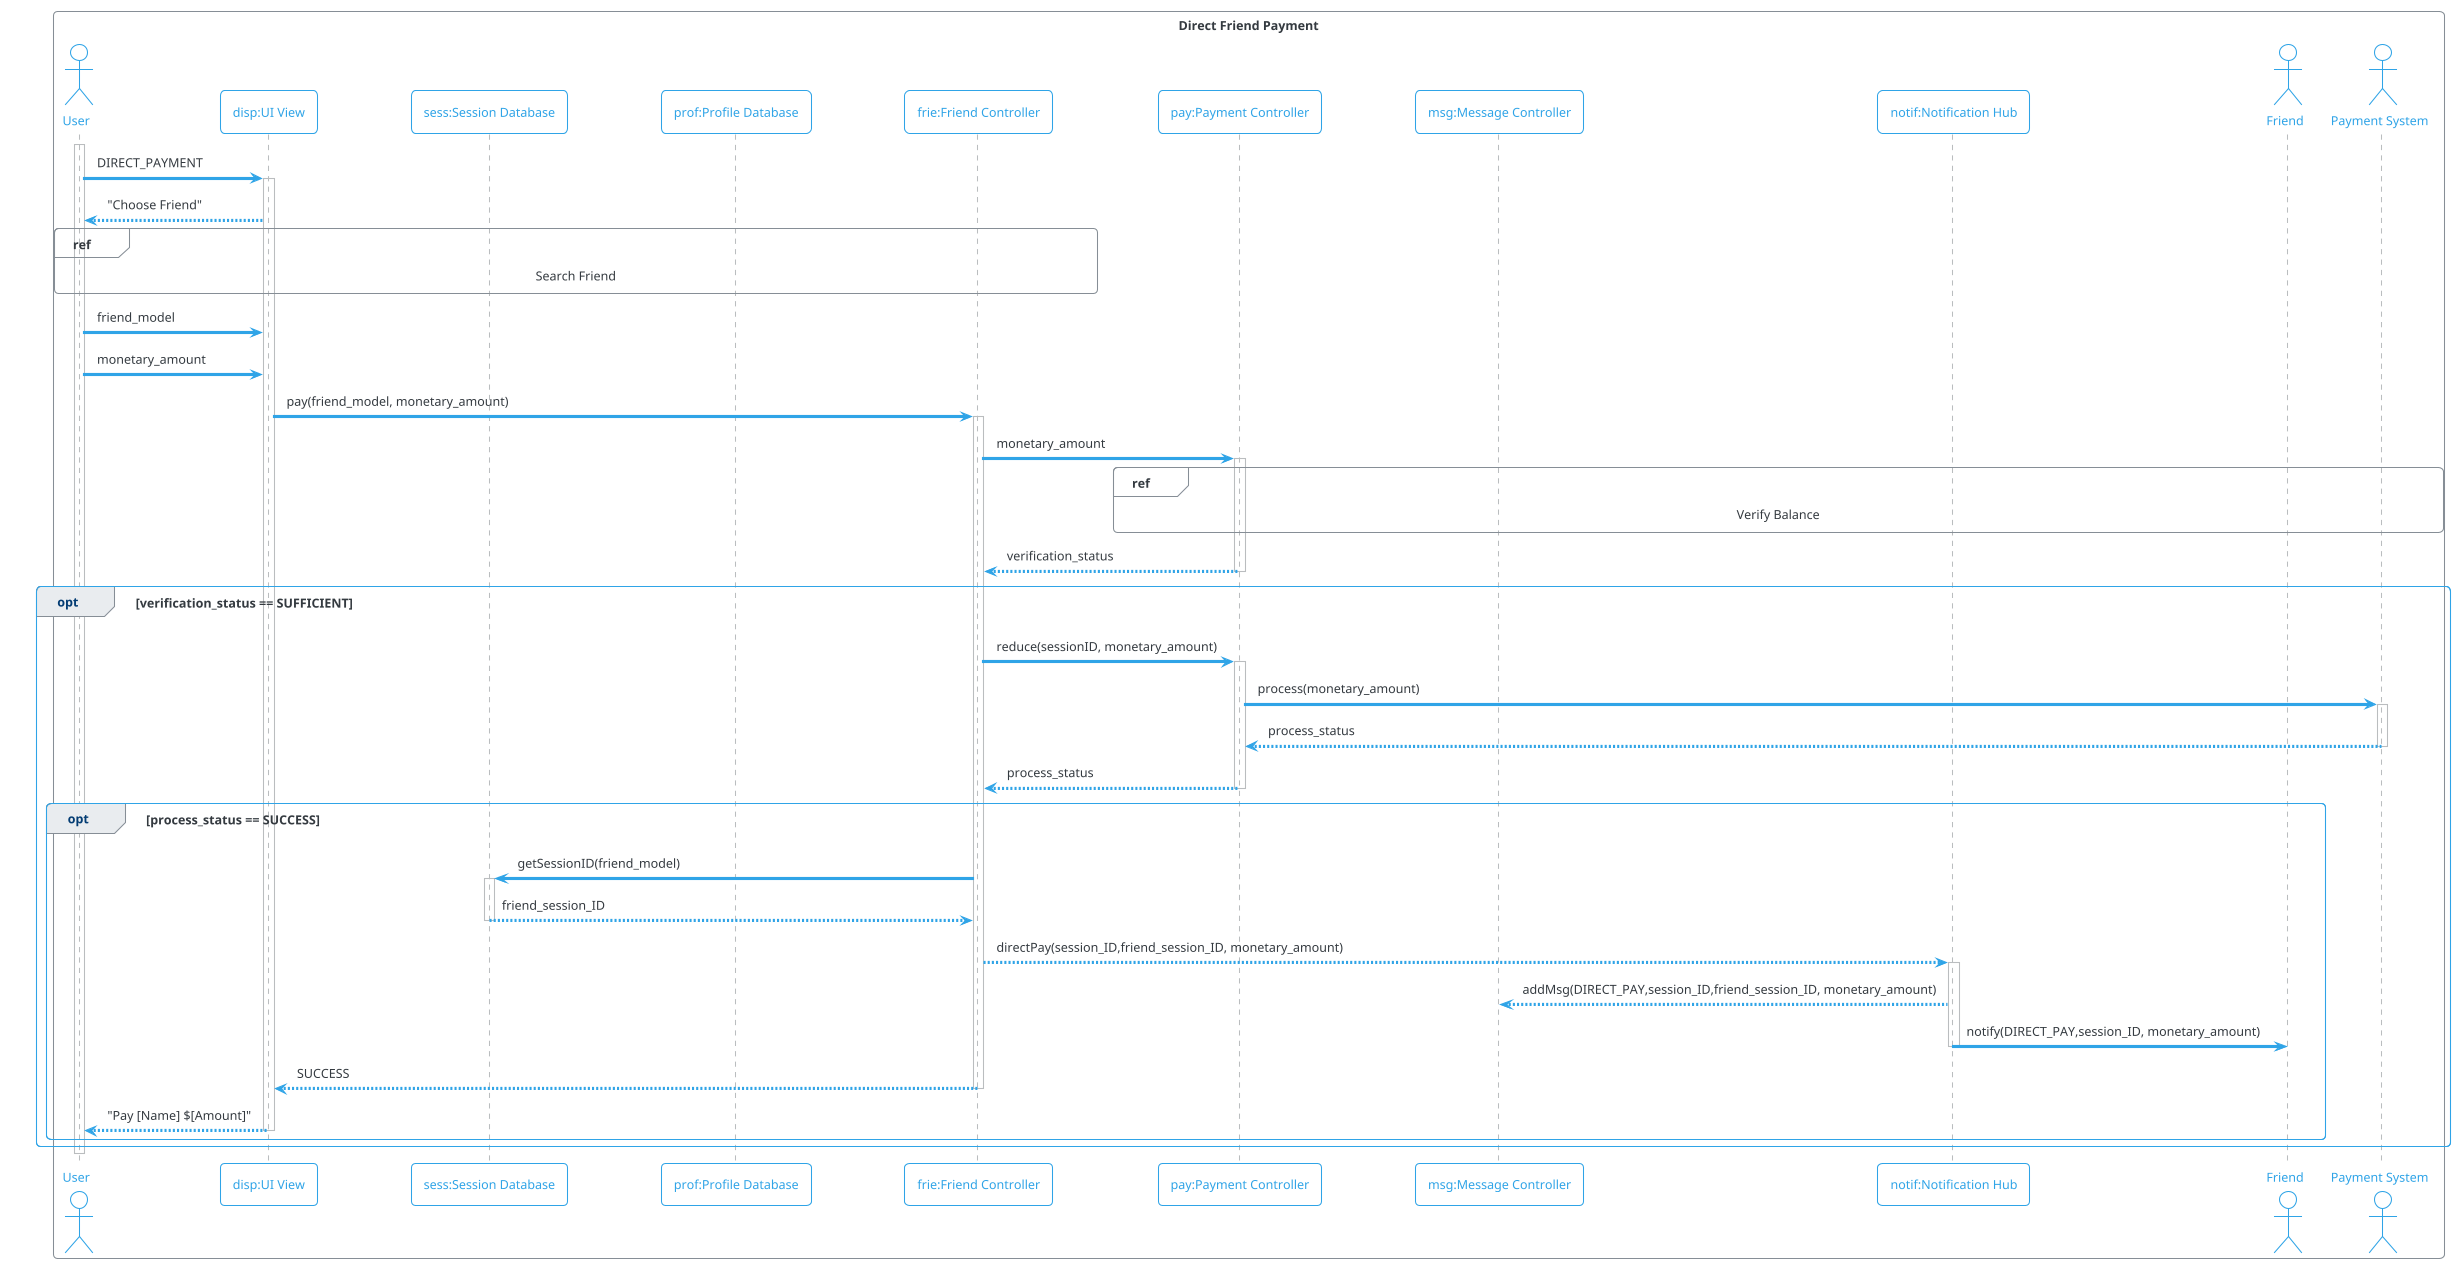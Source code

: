 @startuml
!theme cerulean-outline
box "Direct Friend Payment"
actor "User" as user
participant "disp:UI View" as disp
participant "sess:Session Database" as sess
participant "prof:Profile Database" as prof
participant "frie:Friend Controller" as frie
participant "pay:Payment Controller" as pay
participant "msg:Message Controller" as msg
participant "notif:Notification Hub" as notif
actor "Friend" as friend
actor "Payment System" as paySys
end box
activate user
user -> disp ++ : DIRECT_PAYMENT
disp --> user : "Choose Friend"
ref over user, frie : Search Friend
user -> disp : friend_model
user -> disp : monetary_amount
disp -> frie ++: pay(friend_model, monetary_amount)
frie -> pay ++ : monetary_amount 
ref over pay, paySys : Verify Balance
pay --> frie -- : verification_status
opt verification_status == SUFFICIENT
  frie -> pay ++: reduce(sessionID, monetary_amount)
  pay -> paySys ++ : process(monetary_amount)
  paySys --> pay -- : process_status
  pay --> frie -- : process_status
  opt process_status == SUCCESS
    frie -> sess ++ : getSessionID(friend_model)
    sess --> frie --: friend_session_ID
    frie --> notif ++ : directPay(session_ID,friend_session_ID, monetary_amount)
    notif --> msg : addMsg(DIRECT_PAY,session_ID,friend_session_ID, monetary_amount)
    notif -> friend --: notify(DIRECT_PAY,session_ID, monetary_amount)
    frie --> disp -- : SUCCESS
    disp --> user -- : "Pay [Name] $[Amount]"
  end
end
deactivate user
@enduml